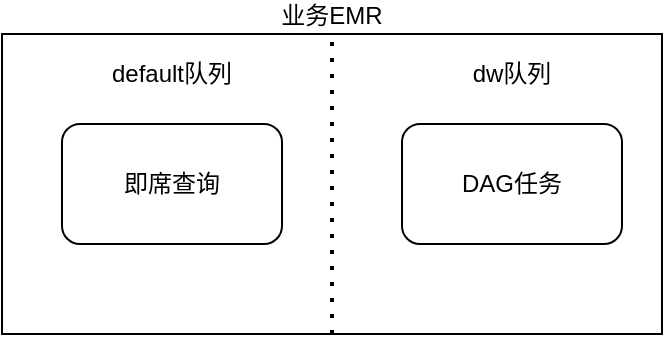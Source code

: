 <mxfile version="14.1.2" type="github">
  <diagram id="zX0LKrRPOxZzMG7xesd7" name="Page-1">
    <mxGraphModel dx="2066" dy="1074" grid="1" gridSize="10" guides="1" tooltips="1" connect="1" arrows="1" fold="1" page="1" pageScale="1" pageWidth="827" pageHeight="1169" math="0" shadow="0">
      <root>
        <mxCell id="0" />
        <mxCell id="1" parent="0" />
        <mxCell id="JF6EsLFFWEZ-7UWFlfVX-1" value="业务EMR" style="rounded=0;whiteSpace=wrap;html=1;labelPosition=center;verticalLabelPosition=top;align=center;verticalAlign=bottom;" parent="1" vertex="1">
          <mxGeometry x="200" y="500" width="330" height="150" as="geometry" />
        </mxCell>
        <mxCell id="JF6EsLFFWEZ-7UWFlfVX-2" value="即席查询" style="rounded=1;whiteSpace=wrap;html=1;" parent="1" vertex="1">
          <mxGeometry x="230" y="545" width="110" height="60" as="geometry" />
        </mxCell>
        <mxCell id="JF6EsLFFWEZ-7UWFlfVX-3" value="DAG任务" style="rounded=1;whiteSpace=wrap;html=1;" parent="1" vertex="1">
          <mxGeometry x="400" y="545" width="110" height="60" as="geometry" />
        </mxCell>
        <mxCell id="ajKWVsG1eIA5zvTxtmB9-1" value="" style="endArrow=none;dashed=1;html=1;dashPattern=1 3;strokeWidth=2;entryX=0.5;entryY=0;entryDx=0;entryDy=0;exitX=0.5;exitY=1;exitDx=0;exitDy=0;" edge="1" parent="1" source="JF6EsLFFWEZ-7UWFlfVX-1" target="JF6EsLFFWEZ-7UWFlfVX-1">
          <mxGeometry width="50" height="50" relative="1" as="geometry">
            <mxPoint x="390" y="570" as="sourcePoint" />
            <mxPoint x="440" y="520" as="targetPoint" />
          </mxGeometry>
        </mxCell>
        <mxCell id="ajKWVsG1eIA5zvTxtmB9-2" value="default队列" style="text;html=1;strokeColor=none;fillColor=none;align=center;verticalAlign=middle;whiteSpace=wrap;rounded=0;" vertex="1" parent="1">
          <mxGeometry x="250" y="510" width="70" height="20" as="geometry" />
        </mxCell>
        <mxCell id="ajKWVsG1eIA5zvTxtmB9-3" value="dw队列" style="text;html=1;strokeColor=none;fillColor=none;align=center;verticalAlign=middle;whiteSpace=wrap;rounded=0;" vertex="1" parent="1">
          <mxGeometry x="420" y="510" width="70" height="20" as="geometry" />
        </mxCell>
      </root>
    </mxGraphModel>
  </diagram>
</mxfile>
